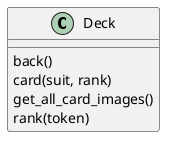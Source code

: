 @startuml classes
set namespaceSeparator none
class "Deck" as Deck.Deck {
  back()
  card(suit, rank)
  get_all_card_images()
  rank(token)
}
@enduml
